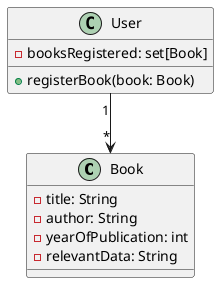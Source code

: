 @startuml
class Book {
    - title: String
    - author: String
    - yearOfPublication: int
    - relevantData: String
}
class User {
    - booksRegistered: set[Book]
    + registerBook(book: Book)
}
User "1" --> "*" Book
@enduml